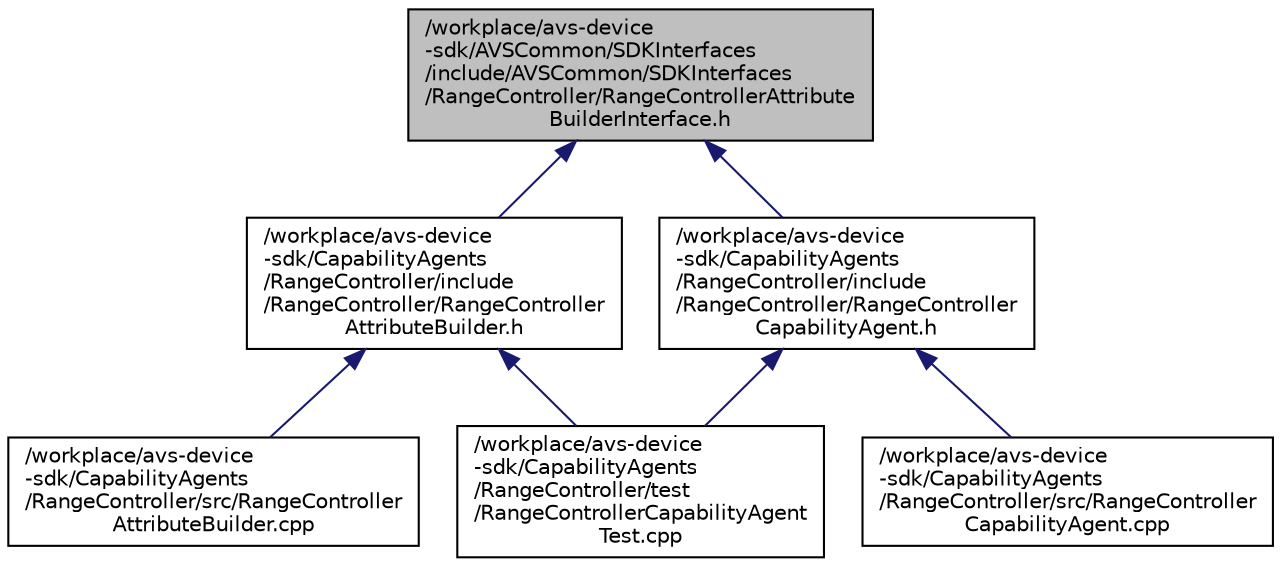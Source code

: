 digraph "/workplace/avs-device-sdk/AVSCommon/SDKInterfaces/include/AVSCommon/SDKInterfaces/RangeController/RangeControllerAttributeBuilderInterface.h"
{
  edge [fontname="Helvetica",fontsize="10",labelfontname="Helvetica",labelfontsize="10"];
  node [fontname="Helvetica",fontsize="10",shape=record];
  Node73 [label="/workplace/avs-device\l-sdk/AVSCommon/SDKInterfaces\l/include/AVSCommon/SDKInterfaces\l/RangeController/RangeControllerAttribute\lBuilderInterface.h",height=0.2,width=0.4,color="black", fillcolor="grey75", style="filled", fontcolor="black"];
  Node73 -> Node74 [dir="back",color="midnightblue",fontsize="10",style="solid",fontname="Helvetica"];
  Node74 [label="/workplace/avs-device\l-sdk/CapabilityAgents\l/RangeController/include\l/RangeController/RangeController\lAttributeBuilder.h",height=0.2,width=0.4,color="black", fillcolor="white", style="filled",URL="$_range_controller_attribute_builder_8h.html"];
  Node74 -> Node75 [dir="back",color="midnightblue",fontsize="10",style="solid",fontname="Helvetica"];
  Node75 [label="/workplace/avs-device\l-sdk/CapabilityAgents\l/RangeController/src/RangeController\lAttributeBuilder.cpp",height=0.2,width=0.4,color="black", fillcolor="white", style="filled",URL="$_range_controller_attribute_builder_8cpp.html"];
  Node74 -> Node76 [dir="back",color="midnightblue",fontsize="10",style="solid",fontname="Helvetica"];
  Node76 [label="/workplace/avs-device\l-sdk/CapabilityAgents\l/RangeController/test\l/RangeControllerCapabilityAgent\lTest.cpp",height=0.2,width=0.4,color="black", fillcolor="white", style="filled",URL="$_range_controller_capability_agent_test_8cpp.html"];
  Node73 -> Node77 [dir="back",color="midnightblue",fontsize="10",style="solid",fontname="Helvetica"];
  Node77 [label="/workplace/avs-device\l-sdk/CapabilityAgents\l/RangeController/include\l/RangeController/RangeController\lCapabilityAgent.h",height=0.2,width=0.4,color="black", fillcolor="white", style="filled",URL="$_range_controller_capability_agent_8h.html"];
  Node77 -> Node78 [dir="back",color="midnightblue",fontsize="10",style="solid",fontname="Helvetica"];
  Node78 [label="/workplace/avs-device\l-sdk/CapabilityAgents\l/RangeController/src/RangeController\lCapabilityAgent.cpp",height=0.2,width=0.4,color="black", fillcolor="white", style="filled",URL="$_range_controller_capability_agent_8cpp.html"];
  Node77 -> Node76 [dir="back",color="midnightblue",fontsize="10",style="solid",fontname="Helvetica"];
}
